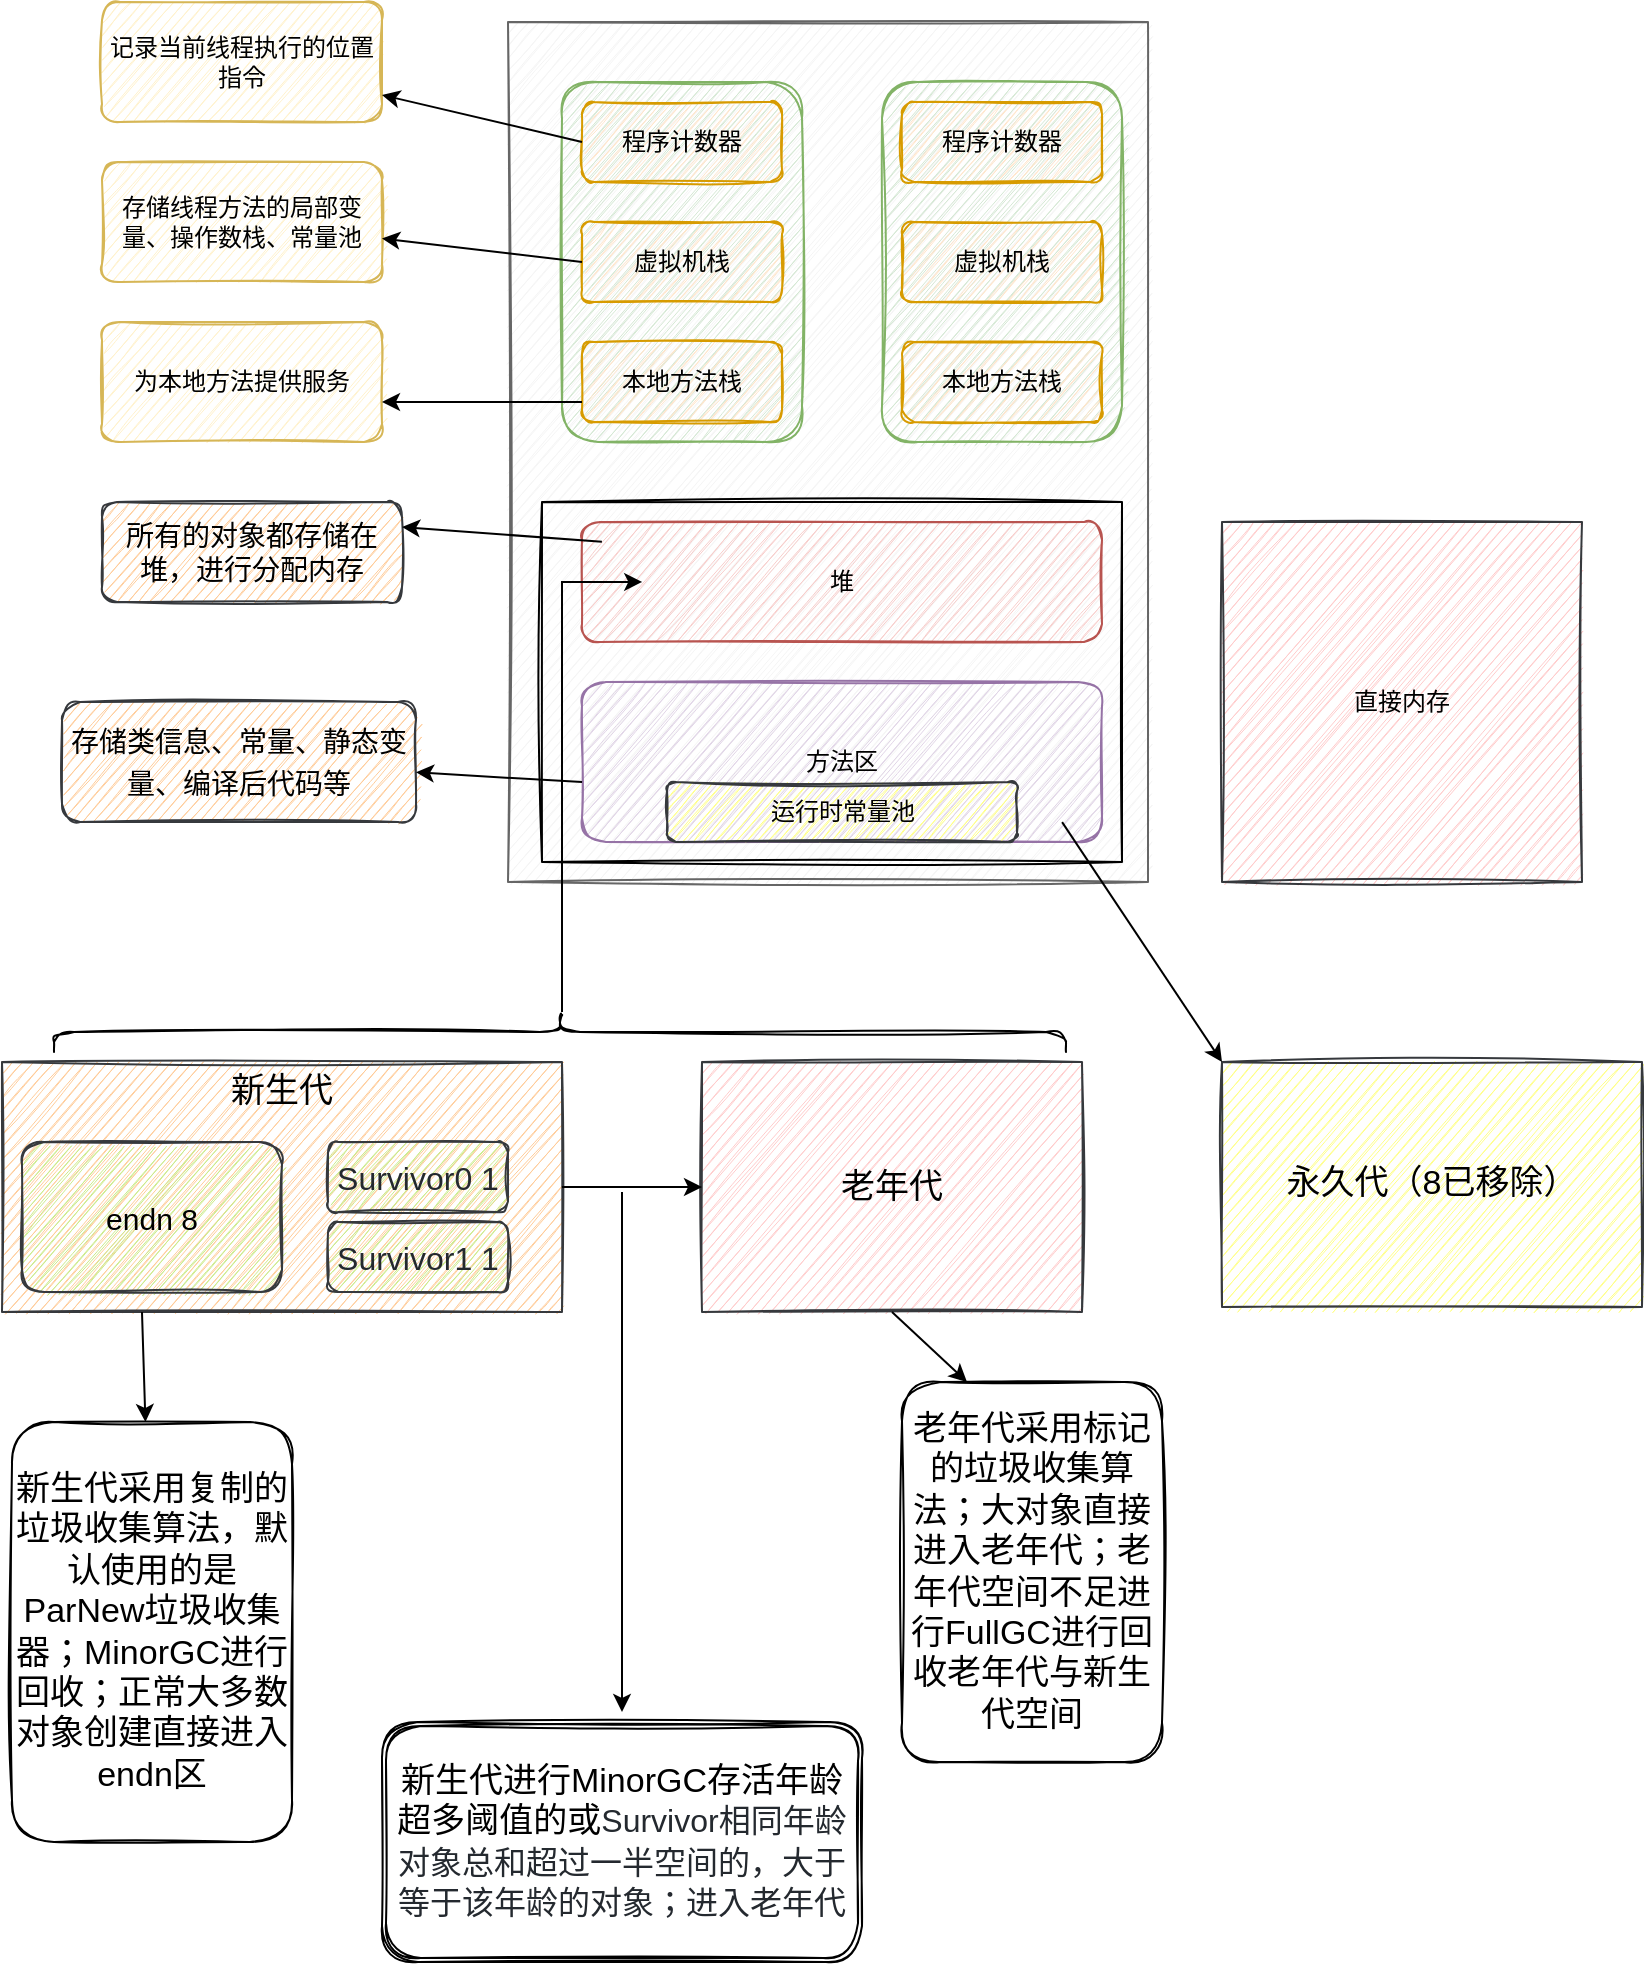 <mxfile version="16.5.4" type="github">
  <diagram id="8hflTopaYwpUwicBt4ha" name="JVM">
    <mxGraphModel dx="1117" dy="574" grid="1" gridSize="10" guides="1" tooltips="1" connect="1" arrows="1" fold="1" page="1" pageScale="1" pageWidth="827" pageHeight="1169" math="0" shadow="0">
      <root>
        <mxCell id="0" />
        <mxCell id="1" parent="0" />
        <mxCell id="Qa5Skh6cjeM40z2EgNxe-1" value="" style="rounded=0;whiteSpace=wrap;html=1;shadow=0;glass=0;sketch=1;perimeterSpacing=0;gradientDirection=east;fillColor=#f5f5f5;fontColor=#333333;strokeColor=#666666;" vertex="1" parent="1">
          <mxGeometry x="253" y="80" width="320" height="430" as="geometry" />
        </mxCell>
        <mxCell id="Qa5Skh6cjeM40z2EgNxe-2" value="" style="rounded=1;whiteSpace=wrap;html=1;shadow=0;glass=0;sketch=1;gradientDirection=east;fillColor=#d5e8d4;strokeColor=#82b366;" vertex="1" parent="1">
          <mxGeometry x="280" y="110" width="120" height="180" as="geometry" />
        </mxCell>
        <mxCell id="Qa5Skh6cjeM40z2EgNxe-3" value="" style="rounded=1;whiteSpace=wrap;html=1;shadow=0;glass=0;sketch=1;gradientDirection=east;fillColor=#d5e8d4;strokeColor=#82b366;" vertex="1" parent="1">
          <mxGeometry x="440" y="110" width="120" height="180" as="geometry" />
        </mxCell>
        <mxCell id="Qa5Skh6cjeM40z2EgNxe-4" value="程序计数器" style="rounded=1;whiteSpace=wrap;html=1;shadow=0;glass=0;sketch=1;gradientDirection=east;fillColor=#ffe6cc;strokeColor=#d79b00;" vertex="1" parent="1">
          <mxGeometry x="290" y="120" width="100" height="40" as="geometry" />
        </mxCell>
        <mxCell id="Qa5Skh6cjeM40z2EgNxe-5" value="虚拟机栈" style="rounded=1;whiteSpace=wrap;html=1;shadow=0;glass=0;sketch=1;gradientDirection=east;fillColor=#ffe6cc;strokeColor=#d79b00;" vertex="1" parent="1">
          <mxGeometry x="290" y="180" width="100" height="40" as="geometry" />
        </mxCell>
        <mxCell id="Qa5Skh6cjeM40z2EgNxe-6" value="本地方法栈" style="rounded=1;whiteSpace=wrap;html=1;shadow=0;glass=0;sketch=1;gradientDirection=east;fillColor=#ffe6cc;strokeColor=#d79b00;" vertex="1" parent="1">
          <mxGeometry x="290" y="240" width="100" height="40" as="geometry" />
        </mxCell>
        <mxCell id="Qa5Skh6cjeM40z2EgNxe-7" value="程序计数器" style="rounded=1;whiteSpace=wrap;html=1;shadow=0;glass=0;sketch=1;gradientDirection=east;fillColor=#ffe6cc;strokeColor=#d79b00;" vertex="1" parent="1">
          <mxGeometry x="450" y="120" width="100" height="40" as="geometry" />
        </mxCell>
        <mxCell id="Qa5Skh6cjeM40z2EgNxe-8" value="虚拟机栈" style="rounded=1;whiteSpace=wrap;html=1;shadow=0;glass=0;sketch=1;gradientDirection=east;fillColor=#ffe6cc;strokeColor=#d79b00;" vertex="1" parent="1">
          <mxGeometry x="450" y="180" width="100" height="40" as="geometry" />
        </mxCell>
        <mxCell id="Qa5Skh6cjeM40z2EgNxe-9" value="本地方法栈" style="rounded=1;whiteSpace=wrap;html=1;shadow=0;glass=0;sketch=1;gradientDirection=east;fillColor=#ffe6cc;strokeColor=#d79b00;" vertex="1" parent="1">
          <mxGeometry x="450" y="240" width="100" height="40" as="geometry" />
        </mxCell>
        <mxCell id="Qa5Skh6cjeM40z2EgNxe-10" style="edgeStyle=orthogonalEdgeStyle;rounded=0;orthogonalLoop=1;jettySize=auto;html=1;exitX=0.5;exitY=1;exitDx=0;exitDy=0;" edge="1" parent="1" source="Qa5Skh6cjeM40z2EgNxe-6" target="Qa5Skh6cjeM40z2EgNxe-6">
          <mxGeometry relative="1" as="geometry" />
        </mxCell>
        <mxCell id="Qa5Skh6cjeM40z2EgNxe-12" value="堆" style="rounded=1;whiteSpace=wrap;html=1;shadow=0;glass=0;sketch=1;gradientDirection=east;fillColor=#f8cecc;strokeColor=#b85450;" vertex="1" parent="1">
          <mxGeometry x="290" y="330" width="260" height="60" as="geometry" />
        </mxCell>
        <mxCell id="Qa5Skh6cjeM40z2EgNxe-13" value="方法区" style="rounded=1;whiteSpace=wrap;html=1;shadow=0;glass=0;sketch=1;gradientDirection=east;fillColor=#e1d5e7;strokeColor=#9673a6;align=center;" vertex="1" parent="1">
          <mxGeometry x="290" y="410" width="260" height="80" as="geometry" />
        </mxCell>
        <mxCell id="Qa5Skh6cjeM40z2EgNxe-14" value="记录当前线程执行的位置指令" style="rounded=1;whiteSpace=wrap;html=1;shadow=0;glass=0;sketch=1;gradientDirection=east;fillColor=#fff2cc;strokeColor=#d6b656;" vertex="1" parent="1">
          <mxGeometry x="50" y="70" width="140" height="60" as="geometry" />
        </mxCell>
        <mxCell id="Qa5Skh6cjeM40z2EgNxe-15" value="" style="endArrow=classic;html=1;rounded=0;exitX=0;exitY=0.5;exitDx=0;exitDy=0;" edge="1" parent="1" source="Qa5Skh6cjeM40z2EgNxe-4" target="Qa5Skh6cjeM40z2EgNxe-14">
          <mxGeometry width="50" height="50" relative="1" as="geometry">
            <mxPoint x="420" y="120" as="sourcePoint" />
            <mxPoint x="470" y="70" as="targetPoint" />
          </mxGeometry>
        </mxCell>
        <mxCell id="Qa5Skh6cjeM40z2EgNxe-16" value="存储线程方法的局部变量、操作数栈、常量池" style="rounded=1;whiteSpace=wrap;html=1;shadow=0;glass=0;sketch=1;gradientDirection=east;fillColor=#fff2cc;strokeColor=#d6b656;" vertex="1" parent="1">
          <mxGeometry x="50" y="150" width="140" height="60" as="geometry" />
        </mxCell>
        <mxCell id="Qa5Skh6cjeM40z2EgNxe-17" value="" style="endArrow=classic;html=1;rounded=0;exitX=0;exitY=0.5;exitDx=0;exitDy=0;" edge="1" parent="1" source="Qa5Skh6cjeM40z2EgNxe-5" target="Qa5Skh6cjeM40z2EgNxe-16">
          <mxGeometry width="50" height="50" relative="1" as="geometry">
            <mxPoint x="420" y="280" as="sourcePoint" />
            <mxPoint x="470" y="230" as="targetPoint" />
          </mxGeometry>
        </mxCell>
        <mxCell id="Qa5Skh6cjeM40z2EgNxe-18" value="为本地方法提供服务" style="rounded=1;whiteSpace=wrap;html=1;shadow=0;glass=0;sketch=1;gradientDirection=east;fillColor=#fff2cc;strokeColor=#d6b656;" vertex="1" parent="1">
          <mxGeometry x="50" y="230" width="140" height="60" as="geometry" />
        </mxCell>
        <mxCell id="Qa5Skh6cjeM40z2EgNxe-19" value="" style="endArrow=classic;html=1;rounded=0;exitX=0;exitY=0.75;exitDx=0;exitDy=0;" edge="1" parent="1" source="Qa5Skh6cjeM40z2EgNxe-6">
          <mxGeometry width="50" height="50" relative="1" as="geometry">
            <mxPoint x="420" y="440" as="sourcePoint" />
            <mxPoint x="190" y="270" as="targetPoint" />
          </mxGeometry>
        </mxCell>
        <mxCell id="Qa5Skh6cjeM40z2EgNxe-20" value="运行时常量池" style="rounded=1;whiteSpace=wrap;html=1;shadow=0;glass=0;sketch=1;gradientDirection=east;fillColor=#ffff88;strokeColor=#36393d;" vertex="1" parent="1">
          <mxGeometry x="332.5" y="460" width="175" height="30" as="geometry" />
        </mxCell>
        <mxCell id="Qa5Skh6cjeM40z2EgNxe-21" value="直接内存" style="whiteSpace=wrap;html=1;aspect=fixed;rounded=0;shadow=0;glass=0;sketch=1;gradientDirection=east;fillColor=#ffcccc;strokeColor=#36393d;" vertex="1" parent="1">
          <mxGeometry x="610" y="330" width="180" height="180" as="geometry" />
        </mxCell>
        <mxCell id="Qa5Skh6cjeM40z2EgNxe-22" value="" style="rounded=0;whiteSpace=wrap;html=1;shadow=0;glass=0;sketch=1;gradientColor=none;gradientDirection=east;perimeterSpacing=1;fillColor=none;" vertex="1" parent="1">
          <mxGeometry x="270" y="320" width="290" height="180" as="geometry" />
        </mxCell>
        <mxCell id="Qa5Skh6cjeM40z2EgNxe-26" value="" style="rounded=0;whiteSpace=wrap;html=1;shadow=0;glass=0;sketch=1;fillColor=#ffcc99;gradientDirection=east;strokeColor=#36393d;" vertex="1" parent="1">
          <mxGeometry y="600" width="280" height="125" as="geometry" />
        </mxCell>
        <mxCell id="Qa5Skh6cjeM40z2EgNxe-27" value="endn 8" style="rounded=1;whiteSpace=wrap;html=1;shadow=0;glass=0;sketch=1;fontSize=15;fillColor=#cdeb8b;gradientDirection=east;strokeColor=#36393d;" vertex="1" parent="1">
          <mxGeometry x="10" y="640" width="130" height="75" as="geometry" />
        </mxCell>
        <mxCell id="Qa5Skh6cjeM40z2EgNxe-28" value="&lt;span style=&quot;color: rgb(36 , 41 , 47) ; font-size: 16px&quot;&gt;Survivor0 1&lt;/span&gt;" style="rounded=1;whiteSpace=wrap;html=1;shadow=0;glass=0;sketch=1;fontSize=15;fillColor=#cdeb8b;gradientDirection=east;strokeColor=#36393d;" vertex="1" parent="1">
          <mxGeometry x="163" y="640" width="90" height="35" as="geometry" />
        </mxCell>
        <mxCell id="Qa5Skh6cjeM40z2EgNxe-29" value="&lt;span style=&quot;color: rgb(36 , 41 , 47) ; font-size: 16px&quot;&gt;Survivor1 1&lt;/span&gt;" style="rounded=1;whiteSpace=wrap;html=1;shadow=0;glass=0;sketch=1;fontSize=15;fillColor=#cdeb8b;gradientDirection=east;strokeColor=#36393d;" vertex="1" parent="1">
          <mxGeometry x="163" y="680" width="90" height="35" as="geometry" />
        </mxCell>
        <mxCell id="Qa5Skh6cjeM40z2EgNxe-30" value="新生代" style="text;html=1;strokeColor=none;fillColor=none;align=center;verticalAlign=middle;whiteSpace=wrap;rounded=0;shadow=0;glass=0;labelBackgroundColor=none;sketch=1;fontSize=17;strokeWidth=1;" vertex="1" parent="1">
          <mxGeometry x="110" y="600" width="60" height="30" as="geometry" />
        </mxCell>
        <mxCell id="Qa5Skh6cjeM40z2EgNxe-31" value="老年代" style="rounded=0;whiteSpace=wrap;html=1;shadow=0;glass=0;labelBackgroundColor=none;sketch=1;fontSize=17;strokeWidth=1;fillColor=#ffcccc;gradientDirection=east;strokeColor=#36393d;" vertex="1" parent="1">
          <mxGeometry x="350" y="600" width="190" height="125" as="geometry" />
        </mxCell>
        <mxCell id="Qa5Skh6cjeM40z2EgNxe-32" value="永久代（8已移除）" style="rounded=0;whiteSpace=wrap;html=1;shadow=0;glass=0;labelBackgroundColor=none;sketch=1;fontSize=17;strokeWidth=1;fillColor=#ffff88;gradientDirection=east;strokeColor=#36393d;" vertex="1" parent="1">
          <mxGeometry x="610" y="600" width="210" height="122.5" as="geometry" />
        </mxCell>
        <mxCell id="Qa5Skh6cjeM40z2EgNxe-34" value="新生代采用复制的垃圾收集算法，默认使用的是ParNew垃圾收集器；MinorGC进行回收；正常大多数对象创建直接进入endn区" style="rounded=1;whiteSpace=wrap;html=1;shadow=0;glass=0;labelBackgroundColor=none;sketch=1;fontSize=17;strokeWidth=1;fillColor=none;gradientColor=none;gradientDirection=east;" vertex="1" parent="1">
          <mxGeometry x="5" y="780" width="140" height="210" as="geometry" />
        </mxCell>
        <mxCell id="Qa5Skh6cjeM40z2EgNxe-35" value="老年代采用标记的垃圾收集算法；大对象直接进入老年代；老年代空间不足进行FullGC进行回收老年代与新生代空间" style="rounded=1;whiteSpace=wrap;html=1;shadow=0;glass=0;labelBackgroundColor=none;sketch=1;fontSize=17;strokeWidth=1;fillColor=none;gradientColor=none;gradientDirection=east;" vertex="1" parent="1">
          <mxGeometry x="450" y="760" width="130" height="190" as="geometry" />
        </mxCell>
        <mxCell id="Qa5Skh6cjeM40z2EgNxe-36" value="" style="endArrow=classic;html=1;rounded=0;fontSize=17;exitX=1;exitY=0.5;exitDx=0;exitDy=0;entryX=0;entryY=0.5;entryDx=0;entryDy=0;" edge="1" parent="1" source="Qa5Skh6cjeM40z2EgNxe-26" target="Qa5Skh6cjeM40z2EgNxe-31">
          <mxGeometry width="50" height="50" relative="1" as="geometry">
            <mxPoint x="410" y="590" as="sourcePoint" />
            <mxPoint x="460" y="540" as="targetPoint" />
          </mxGeometry>
        </mxCell>
        <mxCell id="Qa5Skh6cjeM40z2EgNxe-44" style="edgeStyle=orthogonalEdgeStyle;rounded=0;orthogonalLoop=1;jettySize=auto;html=1;fontSize=17;entryX=0.5;entryY=0;entryDx=0;entryDy=0;" edge="1" parent="1">
          <mxGeometry relative="1" as="geometry">
            <mxPoint x="310" y="925" as="targetPoint" />
            <mxPoint x="310" y="665" as="sourcePoint" />
            <Array as="points">
              <mxPoint x="310" y="825" />
              <mxPoint x="310" y="825" />
            </Array>
          </mxGeometry>
        </mxCell>
        <mxCell id="Qa5Skh6cjeM40z2EgNxe-46" value="新生代进行MinorGC存活年龄超多阈值的或&lt;span style=&quot;color: rgb(36 , 41 , 47) ; font-size: 16px&quot;&gt;Survivor相同年龄对象总和超过一半空间的，大于等于该年龄的对象；进入老年代&lt;/span&gt;" style="shape=ext;double=1;rounded=1;whiteSpace=wrap;html=1;shadow=0;glass=0;labelBackgroundColor=none;sketch=1;fontSize=17;strokeWidth=1;fillColor=none;gradientColor=none;gradientDirection=east;" vertex="1" parent="1">
          <mxGeometry x="190" y="930" width="240" height="120" as="geometry" />
        </mxCell>
        <mxCell id="Qa5Skh6cjeM40z2EgNxe-48" value="" style="endArrow=classic;html=1;rounded=0;fontSize=17;exitX=0.25;exitY=1;exitDx=0;exitDy=0;" edge="1" parent="1" source="Qa5Skh6cjeM40z2EgNxe-26" target="Qa5Skh6cjeM40z2EgNxe-34">
          <mxGeometry width="50" height="50" relative="1" as="geometry">
            <mxPoint x="410" y="640" as="sourcePoint" />
            <mxPoint x="460" y="590" as="targetPoint" />
          </mxGeometry>
        </mxCell>
        <mxCell id="Qa5Skh6cjeM40z2EgNxe-49" value="" style="endArrow=classic;html=1;rounded=0;fontSize=17;exitX=0.5;exitY=1;exitDx=0;exitDy=0;entryX=0.25;entryY=0;entryDx=0;entryDy=0;" edge="1" parent="1" source="Qa5Skh6cjeM40z2EgNxe-31" target="Qa5Skh6cjeM40z2EgNxe-35">
          <mxGeometry width="50" height="50" relative="1" as="geometry">
            <mxPoint x="410" y="640" as="sourcePoint" />
            <mxPoint x="460" y="590" as="targetPoint" />
          </mxGeometry>
        </mxCell>
        <mxCell id="Qa5Skh6cjeM40z2EgNxe-51" style="edgeStyle=orthogonalEdgeStyle;rounded=0;orthogonalLoop=1;jettySize=auto;html=1;entryX=0.175;entryY=0.225;entryDx=0;entryDy=0;entryPerimeter=0;fontSize=17;" edge="1" parent="1" source="Qa5Skh6cjeM40z2EgNxe-50" target="Qa5Skh6cjeM40z2EgNxe-22">
          <mxGeometry relative="1" as="geometry">
            <Array as="points">
              <mxPoint x="280" y="360" />
            </Array>
          </mxGeometry>
        </mxCell>
        <mxCell id="Qa5Skh6cjeM40z2EgNxe-50" value="" style="shape=curlyBracket;whiteSpace=wrap;html=1;rounded=1;shadow=0;glass=0;labelBackgroundColor=none;sketch=1;fontSize=17;strokeWidth=1;fillColor=none;gradientColor=none;gradientDirection=east;direction=south;" vertex="1" parent="1">
          <mxGeometry x="26" y="575" width="506" height="20" as="geometry" />
        </mxCell>
        <mxCell id="Qa5Skh6cjeM40z2EgNxe-52" value="&lt;font style=&quot;font-size: 14px&quot;&gt;存储类信息、常量、静态变量、编译后代码等&lt;/font&gt;" style="rounded=1;whiteSpace=wrap;html=1;shadow=0;glass=0;labelBackgroundColor=none;sketch=1;fontSize=17;strokeWidth=1;fillColor=#ffcc99;gradientDirection=east;strokeColor=#36393d;" vertex="1" parent="1">
          <mxGeometry x="30" y="420" width="177" height="60" as="geometry" />
        </mxCell>
        <mxCell id="Qa5Skh6cjeM40z2EgNxe-53" value="" style="endArrow=classic;html=1;rounded=0;fontSize=14;exitX=0.072;exitY=0.775;exitDx=0;exitDy=0;exitPerimeter=0;" edge="1" parent="1" source="Qa5Skh6cjeM40z2EgNxe-22" target="Qa5Skh6cjeM40z2EgNxe-52">
          <mxGeometry width="50" height="50" relative="1" as="geometry">
            <mxPoint x="350" y="430" as="sourcePoint" />
            <mxPoint x="400" y="380" as="targetPoint" />
          </mxGeometry>
        </mxCell>
        <mxCell id="Qa5Skh6cjeM40z2EgNxe-54" value="" style="endArrow=classic;html=1;rounded=0;fontSize=14;entryX=0;entryY=0;entryDx=0;entryDy=0;exitX=0.894;exitY=0.885;exitDx=0;exitDy=0;exitPerimeter=0;" edge="1" parent="1" source="Qa5Skh6cjeM40z2EgNxe-22" target="Qa5Skh6cjeM40z2EgNxe-32">
          <mxGeometry width="50" height="50" relative="1" as="geometry">
            <mxPoint x="350" y="570" as="sourcePoint" />
            <mxPoint x="400" y="520" as="targetPoint" />
          </mxGeometry>
        </mxCell>
        <mxCell id="Qa5Skh6cjeM40z2EgNxe-55" value="所有的对象都存储在堆，进行分配内存" style="rounded=1;whiteSpace=wrap;html=1;shadow=0;glass=0;labelBackgroundColor=none;sketch=1;fontSize=14;strokeWidth=1;fillColor=#ffcc99;gradientDirection=east;strokeColor=#36393d;" vertex="1" parent="1">
          <mxGeometry x="50" y="320" width="150" height="50" as="geometry" />
        </mxCell>
        <mxCell id="Qa5Skh6cjeM40z2EgNxe-56" value="" style="endArrow=classic;html=1;rounded=0;fontSize=14;exitX=0.106;exitY=0.115;exitDx=0;exitDy=0;exitPerimeter=0;entryX=1;entryY=0.25;entryDx=0;entryDy=0;" edge="1" parent="1" source="Qa5Skh6cjeM40z2EgNxe-22" target="Qa5Skh6cjeM40z2EgNxe-55">
          <mxGeometry width="50" height="50" relative="1" as="geometry">
            <mxPoint x="200" y="325.5" as="sourcePoint" />
            <mxPoint x="230" y="360" as="targetPoint" />
          </mxGeometry>
        </mxCell>
      </root>
    </mxGraphModel>
  </diagram>
</mxfile>

